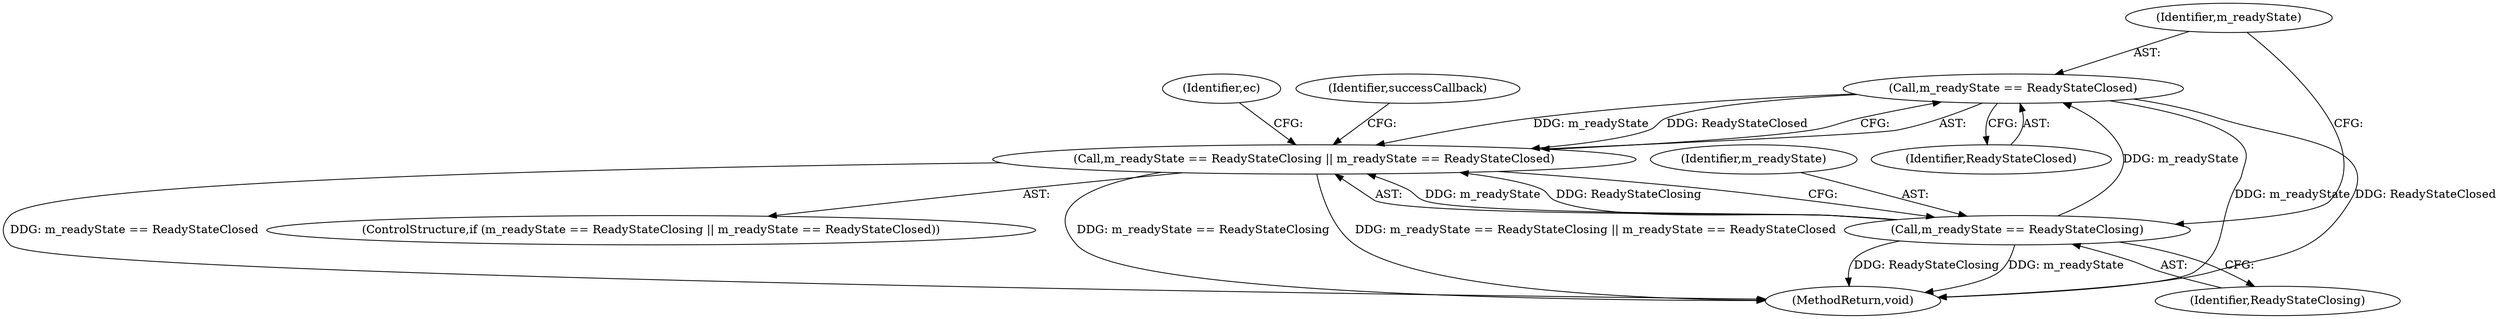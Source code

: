 digraph "0_Chrome_ab5e55ff333def909d025ac45da9ffa0d88a63f2@API" {
"1000111" [label="(Call,m_readyState == ReadyStateClosed)"];
"1000108" [label="(Call,m_readyState == ReadyStateClosing)"];
"1000107" [label="(Call,m_readyState == ReadyStateClosing || m_readyState == ReadyStateClosed)"];
"1000111" [label="(Call,m_readyState == ReadyStateClosed)"];
"1000116" [label="(Identifier,ec)"];
"1000112" [label="(Identifier,m_readyState)"];
"1000108" [label="(Call,m_readyState == ReadyStateClosing)"];
"1000109" [label="(Identifier,m_readyState)"];
"1000121" [label="(Identifier,successCallback)"];
"1000113" [label="(Identifier,ReadyStateClosed)"];
"1000110" [label="(Identifier,ReadyStateClosing)"];
"1000106" [label="(ControlStructure,if (m_readyState == ReadyStateClosing || m_readyState == ReadyStateClosed))"];
"1000146" [label="(MethodReturn,void)"];
"1000107" [label="(Call,m_readyState == ReadyStateClosing || m_readyState == ReadyStateClosed)"];
"1000111" -> "1000107"  [label="AST: "];
"1000111" -> "1000113"  [label="CFG: "];
"1000112" -> "1000111"  [label="AST: "];
"1000113" -> "1000111"  [label="AST: "];
"1000107" -> "1000111"  [label="CFG: "];
"1000111" -> "1000146"  [label="DDG: m_readyState"];
"1000111" -> "1000146"  [label="DDG: ReadyStateClosed"];
"1000111" -> "1000107"  [label="DDG: m_readyState"];
"1000111" -> "1000107"  [label="DDG: ReadyStateClosed"];
"1000108" -> "1000111"  [label="DDG: m_readyState"];
"1000108" -> "1000107"  [label="AST: "];
"1000108" -> "1000110"  [label="CFG: "];
"1000109" -> "1000108"  [label="AST: "];
"1000110" -> "1000108"  [label="AST: "];
"1000112" -> "1000108"  [label="CFG: "];
"1000107" -> "1000108"  [label="CFG: "];
"1000108" -> "1000146"  [label="DDG: ReadyStateClosing"];
"1000108" -> "1000146"  [label="DDG: m_readyState"];
"1000108" -> "1000107"  [label="DDG: m_readyState"];
"1000108" -> "1000107"  [label="DDG: ReadyStateClosing"];
"1000107" -> "1000106"  [label="AST: "];
"1000116" -> "1000107"  [label="CFG: "];
"1000121" -> "1000107"  [label="CFG: "];
"1000107" -> "1000146"  [label="DDG: m_readyState == ReadyStateClosing"];
"1000107" -> "1000146"  [label="DDG: m_readyState == ReadyStateClosing || m_readyState == ReadyStateClosed"];
"1000107" -> "1000146"  [label="DDG: m_readyState == ReadyStateClosed"];
}
